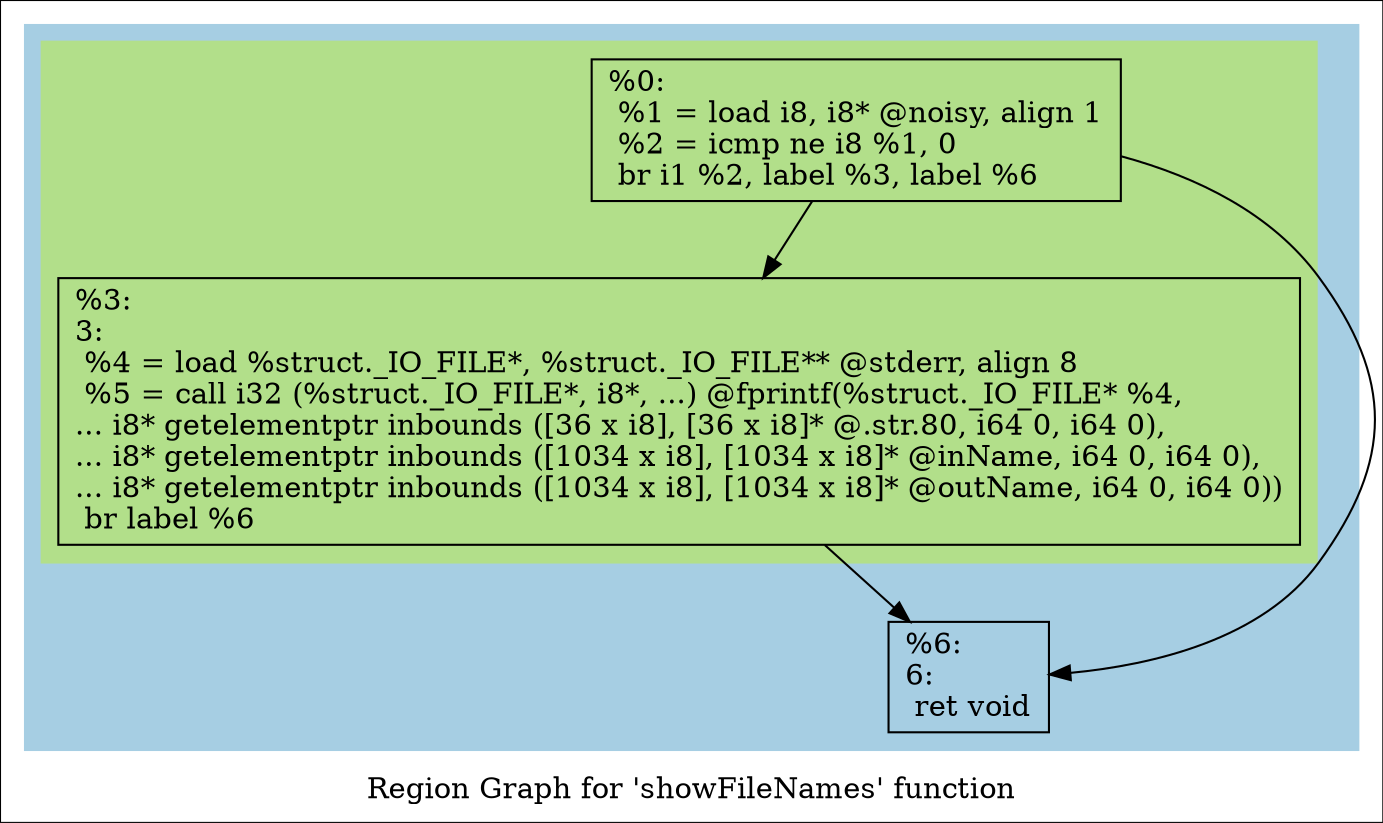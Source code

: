 digraph "Region Graph for 'showFileNames' function" {
	label="Region Graph for 'showFileNames' function";

	Node0x2ab5170 [shape=record,label="{%0:\l  %1 = load i8, i8* @noisy, align 1\l  %2 = icmp ne i8 %1, 0\l  br i1 %2, label %3, label %6\l}"];
	Node0x2ab5170 -> Node0x2a97f60;
	Node0x2ab5170 -> Node0x2b4ddd0;
	Node0x2a97f60 [shape=record,label="{%3:\l3:                                                \l  %4 = load %struct._IO_FILE*, %struct._IO_FILE** @stderr, align 8\l  %5 = call i32 (%struct._IO_FILE*, i8*, ...) @fprintf(%struct._IO_FILE* %4,\l... i8* getelementptr inbounds ([36 x i8], [36 x i8]* @.str.80, i64 0, i64 0),\l... i8* getelementptr inbounds ([1034 x i8], [1034 x i8]* @inName, i64 0, i64 0),\l... i8* getelementptr inbounds ([1034 x i8], [1034 x i8]* @outName, i64 0, i64 0))\l  br label %6\l}"];
	Node0x2a97f60 -> Node0x2b4ddd0;
	Node0x2b4ddd0 [shape=record,label="{%6:\l6:                                                \l  ret void\l}"];
	colorscheme = "paired12"
        subgraph cluster_0x2b52380 {
          label = "";
          style = filled;
          color = 1
          subgraph cluster_0x2b92b80 {
            label = "";
            style = filled;
            color = 3
            Node0x2ab5170;
            Node0x2a97f60;
          }
          Node0x2b4ddd0;
        }
}
